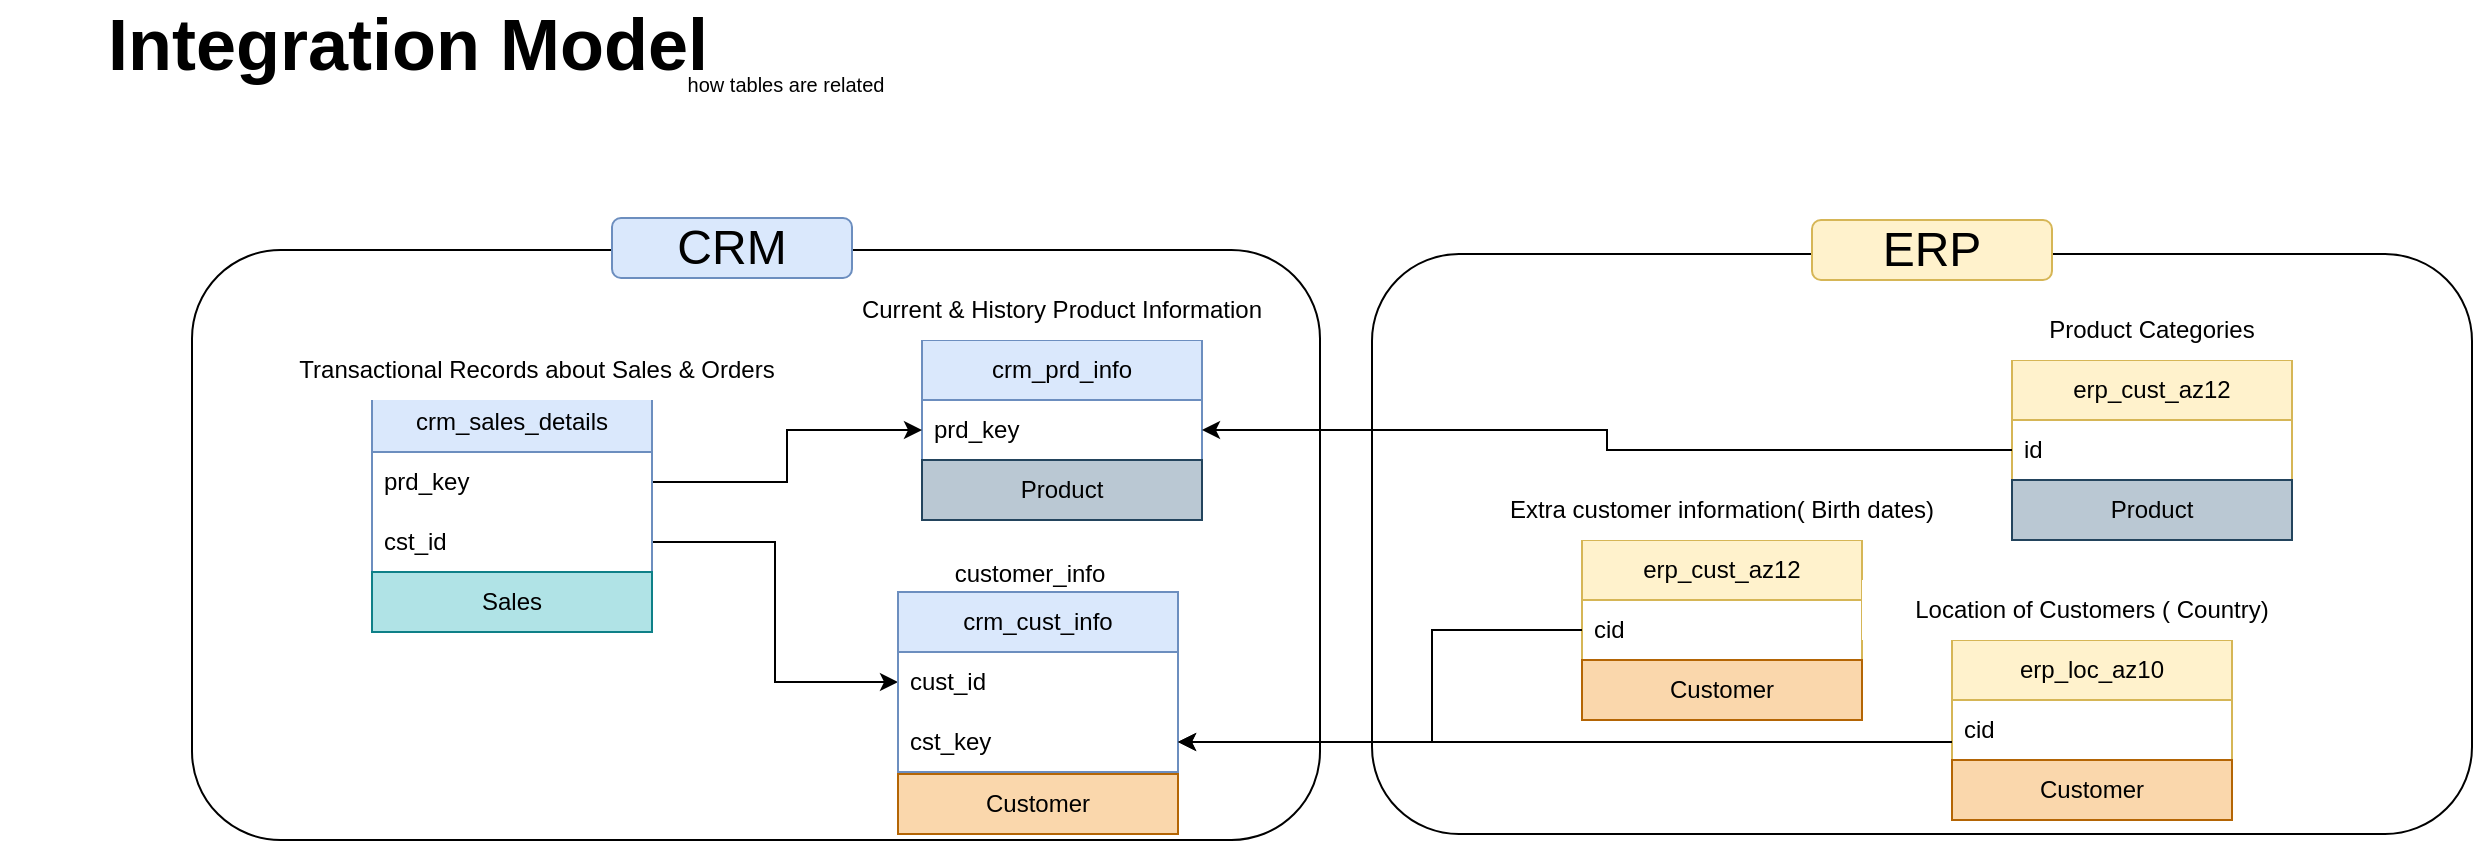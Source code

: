 <mxfile version="28.2.3">
  <diagram name="Page-1" id="JOgq9r7F85_2EU9C6ghr">
    <mxGraphModel grid="1" page="1" gridSize="10" guides="1" tooltips="1" connect="1" arrows="1" fold="1" pageScale="1" pageWidth="850" pageHeight="1100" math="0" shadow="0">
      <root>
        <mxCell id="0" />
        <mxCell id="1" parent="0" />
        <mxCell id="DvEKUUhxRUm7RS5CKiI7-45" value="" style="rounded=1;whiteSpace=wrap;html=1;fillColor=none;" vertex="1" parent="1">
          <mxGeometry x="560" y="97" width="550" height="290" as="geometry" />
        </mxCell>
        <mxCell id="DvEKUUhxRUm7RS5CKiI7-43" value="" style="rounded=1;whiteSpace=wrap;html=1;fillColor=none;" vertex="1" parent="1">
          <mxGeometry x="-30" y="95" width="564" height="295" as="geometry" />
        </mxCell>
        <mxCell id="DvEKUUhxRUm7RS5CKiI7-8" value="crm_prd_info" style="swimlane;fontStyle=0;childLayout=stackLayout;horizontal=1;startSize=30;horizontalStack=0;resizeParent=1;resizeParentMax=0;resizeLast=0;collapsible=1;marginBottom=0;whiteSpace=wrap;html=1;fillColor=#dae8fc;strokeColor=#6c8ebf;" vertex="1" parent="1">
          <mxGeometry x="335" y="140" width="140" height="90" as="geometry" />
        </mxCell>
        <mxCell id="DvEKUUhxRUm7RS5CKiI7-9" value="prd_key" style="text;strokeColor=none;fillColor=none;align=left;verticalAlign=middle;spacingLeft=4;spacingRight=4;overflow=hidden;points=[[0,0.5],[1,0.5]];portConstraint=eastwest;rotatable=0;whiteSpace=wrap;html=1;" vertex="1" parent="DvEKUUhxRUm7RS5CKiI7-8">
          <mxGeometry y="30" width="140" height="30" as="geometry" />
        </mxCell>
        <mxCell id="Ry5QbG0tfH8gpo0eknUO-1" value="Product" style="text;html=1;strokeColor=#23445d;fillColor=#bac8d3;align=center;verticalAlign=middle;whiteSpace=wrap;overflow=hidden;" vertex="1" parent="DvEKUUhxRUm7RS5CKiI7-8">
          <mxGeometry y="60" width="140" height="30" as="geometry" />
        </mxCell>
        <mxCell id="DvEKUUhxRUm7RS5CKiI7-10" value="Current &amp;amp; History Product Information" style="text;html=1;align=center;verticalAlign=middle;whiteSpace=wrap;rounded=0;strokeColor=none;fillColor=default;" vertex="1" parent="1">
          <mxGeometry x="290" y="110" width="230" height="30" as="geometry" />
        </mxCell>
        <mxCell id="DvEKUUhxRUm7RS5CKiI7-15" style="edgeStyle=orthogonalEdgeStyle;rounded=0;orthogonalLoop=1;jettySize=auto;html=1;exitX=1;exitY=0.5;exitDx=0;exitDy=0;entryX=0;entryY=0.5;entryDx=0;entryDy=0;" edge="1" parent="1" source="DvEKUUhxRUm7RS5CKiI7-14" target="DvEKUUhxRUm7RS5CKiI7-4">
          <mxGeometry relative="1" as="geometry" />
        </mxCell>
        <mxCell id="DvEKUUhxRUm7RS5CKiI7-16" style="edgeStyle=orthogonalEdgeStyle;rounded=0;orthogonalLoop=1;jettySize=auto;html=1;exitX=1;exitY=0.5;exitDx=0;exitDy=0;entryX=0;entryY=0.5;entryDx=0;entryDy=0;" edge="1" parent="1" source="DvEKUUhxRUm7RS5CKiI7-12" target="DvEKUUhxRUm7RS5CKiI7-9">
          <mxGeometry relative="1" as="geometry" />
        </mxCell>
        <mxCell id="DvEKUUhxRUm7RS5CKiI7-17" value="" style="group" vertex="1" connectable="0" parent="1">
          <mxGeometry x="340" y="240" width="140" height="86" as="geometry" />
        </mxCell>
        <mxCell id="DvEKUUhxRUm7RS5CKiI7-7" value="customer_info" style="text;html=1;align=center;verticalAlign=middle;whiteSpace=wrap;rounded=0;fillColor=default;" vertex="1" parent="DvEKUUhxRUm7RS5CKiI7-17">
          <mxGeometry x="4" width="90" height="34" as="geometry" />
        </mxCell>
        <mxCell id="DvEKUUhxRUm7RS5CKiI7-3" value="crm_cust_info" style="swimlane;fontStyle=0;childLayout=stackLayout;horizontal=1;startSize=30;horizontalStack=0;resizeParent=1;resizeParentMax=0;resizeLast=0;collapsible=1;marginBottom=0;whiteSpace=wrap;html=1;fillColor=#dae8fc;strokeColor=#6c8ebf;" vertex="1" parent="DvEKUUhxRUm7RS5CKiI7-17">
          <mxGeometry x="-17" y="26" width="140" height="90" as="geometry" />
        </mxCell>
        <mxCell id="DvEKUUhxRUm7RS5CKiI7-4" value="cust_id" style="text;strokeColor=none;fillColor=none;align=left;verticalAlign=middle;spacingLeft=4;spacingRight=4;overflow=hidden;points=[[0,0.5],[1,0.5]];portConstraint=eastwest;rotatable=0;whiteSpace=wrap;html=1;" vertex="1" parent="DvEKUUhxRUm7RS5CKiI7-3">
          <mxGeometry y="30" width="140" height="30" as="geometry" />
        </mxCell>
        <mxCell id="DvEKUUhxRUm7RS5CKiI7-24" value="cst_key" style="text;strokeColor=none;fillColor=none;align=left;verticalAlign=middle;spacingLeft=4;spacingRight=4;overflow=hidden;points=[[0,0.5],[1,0.5]];portConstraint=eastwest;rotatable=0;whiteSpace=wrap;html=1;" vertex="1" parent="DvEKUUhxRUm7RS5CKiI7-3">
          <mxGeometry y="60" width="140" height="30" as="geometry" />
        </mxCell>
        <mxCell id="DvEKUUhxRUm7RS5CKiI7-21" value="" style="group" vertex="1" connectable="0" parent="1">
          <mxGeometry x="10" y="140" width="265" height="116" as="geometry" />
        </mxCell>
        <mxCell id="DvEKUUhxRUm7RS5CKiI7-11" value="crm_sales_details" style="swimlane;fontStyle=0;childLayout=stackLayout;horizontal=1;startSize=30;horizontalStack=0;resizeParent=1;resizeParentMax=0;resizeLast=0;collapsible=1;marginBottom=0;whiteSpace=wrap;html=1;fillColor=#dae8fc;strokeColor=#6c8ebf;" vertex="1" parent="DvEKUUhxRUm7RS5CKiI7-21">
          <mxGeometry x="50" y="26" width="140" height="90" as="geometry" />
        </mxCell>
        <mxCell id="DvEKUUhxRUm7RS5CKiI7-12" value="prd_key" style="text;strokeColor=none;fillColor=none;align=left;verticalAlign=middle;spacingLeft=4;spacingRight=4;overflow=hidden;points=[[0,0.5],[1,0.5]];portConstraint=eastwest;rotatable=0;whiteSpace=wrap;html=1;" vertex="1" parent="DvEKUUhxRUm7RS5CKiI7-11">
          <mxGeometry y="30" width="140" height="30" as="geometry" />
        </mxCell>
        <mxCell id="DvEKUUhxRUm7RS5CKiI7-14" value="cst_id" style="text;strokeColor=none;fillColor=none;align=left;verticalAlign=middle;spacingLeft=4;spacingRight=4;overflow=hidden;points=[[0,0.5],[1,0.5]];portConstraint=eastwest;rotatable=0;whiteSpace=wrap;html=1;" vertex="1" parent="DvEKUUhxRUm7RS5CKiI7-11">
          <mxGeometry y="60" width="140" height="30" as="geometry" />
        </mxCell>
        <mxCell id="DvEKUUhxRUm7RS5CKiI7-13" value="Transactional Records about Sales &amp;amp; Orders" style="text;html=1;align=center;verticalAlign=middle;whiteSpace=wrap;rounded=0;fillColor=default;" vertex="1" parent="DvEKUUhxRUm7RS5CKiI7-21">
          <mxGeometry width="265" height="30" as="geometry" />
        </mxCell>
        <mxCell id="DvEKUUhxRUm7RS5CKiI7-22" value="" style="group" vertex="1" connectable="0" parent="1">
          <mxGeometry x="620" y="210" width="415" height="140" as="geometry" />
        </mxCell>
        <mxCell id="DvEKUUhxRUm7RS5CKiI7-18" value="erp_cust_az12" style="swimlane;fontStyle=0;childLayout=stackLayout;horizontal=1;startSize=30;horizontalStack=0;resizeParent=1;resizeParentMax=0;resizeLast=0;collapsible=1;marginBottom=0;whiteSpace=wrap;html=1;fillColor=#fff2cc;strokeColor=#d6b656;" vertex="1" parent="DvEKUUhxRUm7RS5CKiI7-22">
          <mxGeometry x="45" y="30" width="140" height="60" as="geometry" />
        </mxCell>
        <mxCell id="DvEKUUhxRUm7RS5CKiI7-19" value="cid" style="text;strokeColor=none;fillColor=none;align=left;verticalAlign=middle;spacingLeft=4;spacingRight=4;overflow=hidden;points=[[0,0.5],[1,0.5]];portConstraint=eastwest;rotatable=0;whiteSpace=wrap;html=1;" vertex="1" parent="DvEKUUhxRUm7RS5CKiI7-18">
          <mxGeometry y="30" width="140" height="30" as="geometry" />
        </mxCell>
        <mxCell id="DvEKUUhxRUm7RS5CKiI7-20" value="Extra customer information( Birth dates)" style="text;html=1;align=center;verticalAlign=middle;whiteSpace=wrap;rounded=0;strokeColor=none;fillColor=default;" vertex="1" parent="DvEKUUhxRUm7RS5CKiI7-22">
          <mxGeometry width="230" height="30" as="geometry" />
        </mxCell>
        <mxCell id="DvEKUUhxRUm7RS5CKiI7-25" value="" style="group" vertex="1" connectable="0" parent="DvEKUUhxRUm7RS5CKiI7-22">
          <mxGeometry x="185" y="50" width="230" height="90" as="geometry" />
        </mxCell>
        <mxCell id="DvEKUUhxRUm7RS5CKiI7-26" value="erp_loc_az10" style="swimlane;fontStyle=0;childLayout=stackLayout;horizontal=1;startSize=30;horizontalStack=0;resizeParent=1;resizeParentMax=0;resizeLast=0;collapsible=1;marginBottom=0;whiteSpace=wrap;html=1;fillColor=#fff2cc;strokeColor=#d6b656;" vertex="1" parent="DvEKUUhxRUm7RS5CKiI7-25">
          <mxGeometry x="45" y="30" width="140" height="60" as="geometry" />
        </mxCell>
        <mxCell id="DvEKUUhxRUm7RS5CKiI7-27" value="cid" style="text;strokeColor=none;fillColor=none;align=left;verticalAlign=middle;spacingLeft=4;spacingRight=4;overflow=hidden;points=[[0,0.5],[1,0.5]];portConstraint=eastwest;rotatable=0;whiteSpace=wrap;html=1;" vertex="1" parent="DvEKUUhxRUm7RS5CKiI7-26">
          <mxGeometry y="30" width="140" height="30" as="geometry" />
        </mxCell>
        <mxCell id="DvEKUUhxRUm7RS5CKiI7-28" value="Location of Customers ( Country)" style="text;html=1;align=center;verticalAlign=middle;whiteSpace=wrap;rounded=0;strokeColor=none;fillColor=default;" vertex="1" parent="DvEKUUhxRUm7RS5CKiI7-25">
          <mxGeometry width="230" height="30" as="geometry" />
        </mxCell>
        <mxCell id="Ry5QbG0tfH8gpo0eknUO-4" value="Customer" style="text;html=1;strokeColor=#b46504;fillColor=#fad7ac;align=center;verticalAlign=middle;whiteSpace=wrap;overflow=hidden;" vertex="1" parent="DvEKUUhxRUm7RS5CKiI7-22">
          <mxGeometry x="45" y="90" width="140" height="30" as="geometry" />
        </mxCell>
        <mxCell id="DvEKUUhxRUm7RS5CKiI7-31" style="edgeStyle=orthogonalEdgeStyle;rounded=0;orthogonalLoop=1;jettySize=auto;html=1;exitX=0;exitY=0.5;exitDx=0;exitDy=0;entryX=1;entryY=0.5;entryDx=0;entryDy=0;" edge="1" parent="1" source="DvEKUUhxRUm7RS5CKiI7-19" target="DvEKUUhxRUm7RS5CKiI7-24">
          <mxGeometry relative="1" as="geometry">
            <Array as="points">
              <mxPoint x="590" y="285" />
              <mxPoint x="590" y="341" />
            </Array>
          </mxGeometry>
        </mxCell>
        <mxCell id="DvEKUUhxRUm7RS5CKiI7-33" value="" style="group" vertex="1" connectable="0" parent="1">
          <mxGeometry x="770" y="120" width="230" height="90" as="geometry" />
        </mxCell>
        <mxCell id="DvEKUUhxRUm7RS5CKiI7-34" value="erp_cust_az12" style="swimlane;fontStyle=0;childLayout=stackLayout;horizontal=1;startSize=30;horizontalStack=0;resizeParent=1;resizeParentMax=0;resizeLast=0;collapsible=1;marginBottom=0;whiteSpace=wrap;html=1;fillColor=#fff2cc;strokeColor=#d6b656;" vertex="1" parent="DvEKUUhxRUm7RS5CKiI7-33">
          <mxGeometry x="110" y="30" width="140" height="90" as="geometry" />
        </mxCell>
        <mxCell id="DvEKUUhxRUm7RS5CKiI7-35" value="id" style="text;strokeColor=none;fillColor=none;align=left;verticalAlign=middle;spacingLeft=4;spacingRight=4;overflow=hidden;points=[[0,0.5],[1,0.5]];portConstraint=eastwest;rotatable=0;whiteSpace=wrap;html=1;" vertex="1" parent="DvEKUUhxRUm7RS5CKiI7-34">
          <mxGeometry y="30" width="140" height="30" as="geometry" />
        </mxCell>
        <mxCell id="Ry5QbG0tfH8gpo0eknUO-3" value="Product" style="text;strokeColor=#23445d;fillColor=#bac8d3;align=center;verticalAlign=middle;spacingLeft=4;spacingRight=4;overflow=hidden;points=[[0,0.5],[1,0.5]];portConstraint=eastwest;rotatable=0;whiteSpace=wrap;html=1;" vertex="1" parent="DvEKUUhxRUm7RS5CKiI7-34">
          <mxGeometry y="60" width="140" height="30" as="geometry" />
        </mxCell>
        <mxCell id="DvEKUUhxRUm7RS5CKiI7-36" value="Product Categories" style="text;html=1;align=center;verticalAlign=middle;whiteSpace=wrap;rounded=0;strokeColor=none;fillColor=default;" vertex="1" parent="DvEKUUhxRUm7RS5CKiI7-33">
          <mxGeometry x="100" width="160" height="30" as="geometry" />
        </mxCell>
        <mxCell id="DvEKUUhxRUm7RS5CKiI7-39" style="edgeStyle=orthogonalEdgeStyle;rounded=0;orthogonalLoop=1;jettySize=auto;html=1;exitX=0;exitY=0.5;exitDx=0;exitDy=0;entryX=1;entryY=0.5;entryDx=0;entryDy=0;" edge="1" parent="1" source="DvEKUUhxRUm7RS5CKiI7-35" target="DvEKUUhxRUm7RS5CKiI7-9">
          <mxGeometry relative="1" as="geometry" />
        </mxCell>
        <mxCell id="DvEKUUhxRUm7RS5CKiI7-44" value="&lt;font style=&quot;font-size: 24px;&quot;&gt;CRM&lt;/font&gt;" style="rounded=1;whiteSpace=wrap;html=1;fillColor=#dae8fc;strokeColor=#6c8ebf;" vertex="1" parent="1">
          <mxGeometry x="180" y="79" width="120" height="30" as="geometry" />
        </mxCell>
        <mxCell id="DvEKUUhxRUm7RS5CKiI7-48" value="&lt;font style=&quot;font-size: 24px;&quot;&gt;ERP&lt;/font&gt;" style="rounded=1;whiteSpace=wrap;html=1;fillColor=#fff2cc;strokeColor=#d6b656;" vertex="1" parent="1">
          <mxGeometry x="780" y="80" width="120" height="30" as="geometry" />
        </mxCell>
        <mxCell id="DvEKUUhxRUm7RS5CKiI7-49" value="" style="group" vertex="1" connectable="0" parent="1">
          <mxGeometry x="-126" y="-23" width="463" height="50" as="geometry" />
        </mxCell>
        <mxCell id="DvEKUUhxRUm7RS5CKiI7-41" value="&lt;font style=&quot;font-size: 10px;&quot;&gt;how tables are related&lt;/font&gt;" style="text;html=1;align=center;verticalAlign=middle;whiteSpace=wrap;rounded=0;fillColor=default;" vertex="1" parent="DvEKUUhxRUm7RS5CKiI7-49">
          <mxGeometry x="323" y="20" width="140" height="30" as="geometry" />
        </mxCell>
        <mxCell id="DvEKUUhxRUm7RS5CKiI7-40" value="&lt;b&gt;&lt;font style=&quot;font-size: 36px;&quot;&gt;Integration Model&lt;/font&gt;&lt;/b&gt;" style="text;html=1;align=center;verticalAlign=middle;whiteSpace=wrap;rounded=0;" vertex="1" parent="DvEKUUhxRUm7RS5CKiI7-49">
          <mxGeometry width="408" height="30" as="geometry" />
        </mxCell>
        <mxCell id="Ry5QbG0tfH8gpo0eknUO-2" value="Customer" style="text;html=1;strokeColor=#b46504;fillColor=#fad7ac;align=center;verticalAlign=middle;whiteSpace=wrap;overflow=hidden;" vertex="1" parent="1">
          <mxGeometry x="323" y="357" width="140" height="30" as="geometry" />
        </mxCell>
        <mxCell id="Ry5QbG0tfH8gpo0eknUO-5" value="Customer" style="text;html=1;strokeColor=#b46504;fillColor=#fad7ac;align=center;verticalAlign=middle;whiteSpace=wrap;overflow=hidden;" vertex="1" parent="1">
          <mxGeometry x="850" y="350" width="140" height="30" as="geometry" />
        </mxCell>
        <mxCell id="Ry5QbG0tfH8gpo0eknUO-7" style="edgeStyle=orthogonalEdgeStyle;rounded=0;orthogonalLoop=1;jettySize=auto;html=1;entryX=1;entryY=0.5;entryDx=0;entryDy=0;" edge="1" parent="1" source="DvEKUUhxRUm7RS5CKiI7-27" target="DvEKUUhxRUm7RS5CKiI7-24">
          <mxGeometry relative="1" as="geometry">
            <Array as="points">
              <mxPoint x="760" y="341" />
              <mxPoint x="760" y="341" />
            </Array>
          </mxGeometry>
        </mxCell>
        <mxCell id="Ry5QbG0tfH8gpo0eknUO-8" value="Sales" style="text;html=1;strokeColor=#0e8088;fillColor=#b0e3e6;align=center;verticalAlign=middle;whiteSpace=wrap;overflow=hidden;" vertex="1" parent="1">
          <mxGeometry x="60" y="256" width="140" height="30" as="geometry" />
        </mxCell>
      </root>
    </mxGraphModel>
  </diagram>
</mxfile>

